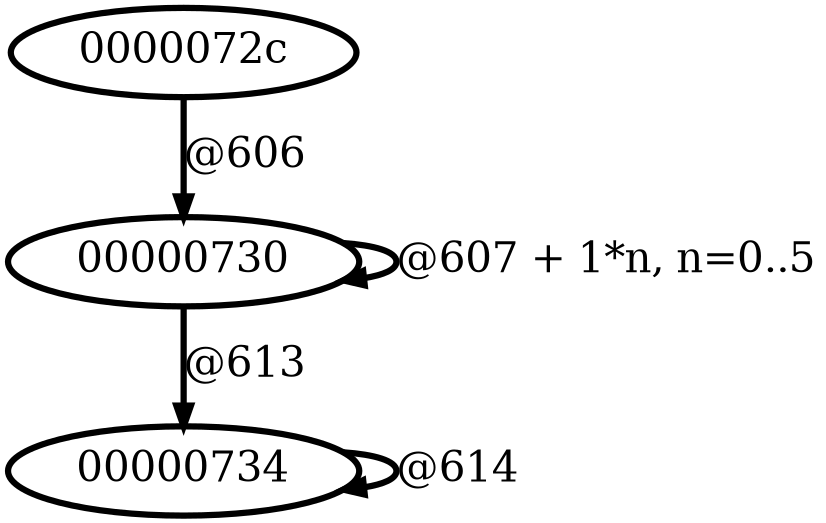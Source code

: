 digraph G {
        node [style=rounded, penwidth=3, fontsize=20, shape=oval];
        "0000072c" -> "00000730" [label="@606", color=black,arrowsize=1,style=bold,penwidth=3,fontsize=20];
"00000730" -> "00000730" [label="@607 + 1*n, n=0..5", color=black,arrowsize=1,style=bold,penwidth=3,fontsize=20];
"00000730" -> "00000734" [label="@613", color=black,arrowsize=1,style=bold,penwidth=3,fontsize=20];
"00000734" -> "00000734" [label="@614", color=black,arrowsize=1,style=bold,penwidth=3,fontsize=20];
}
